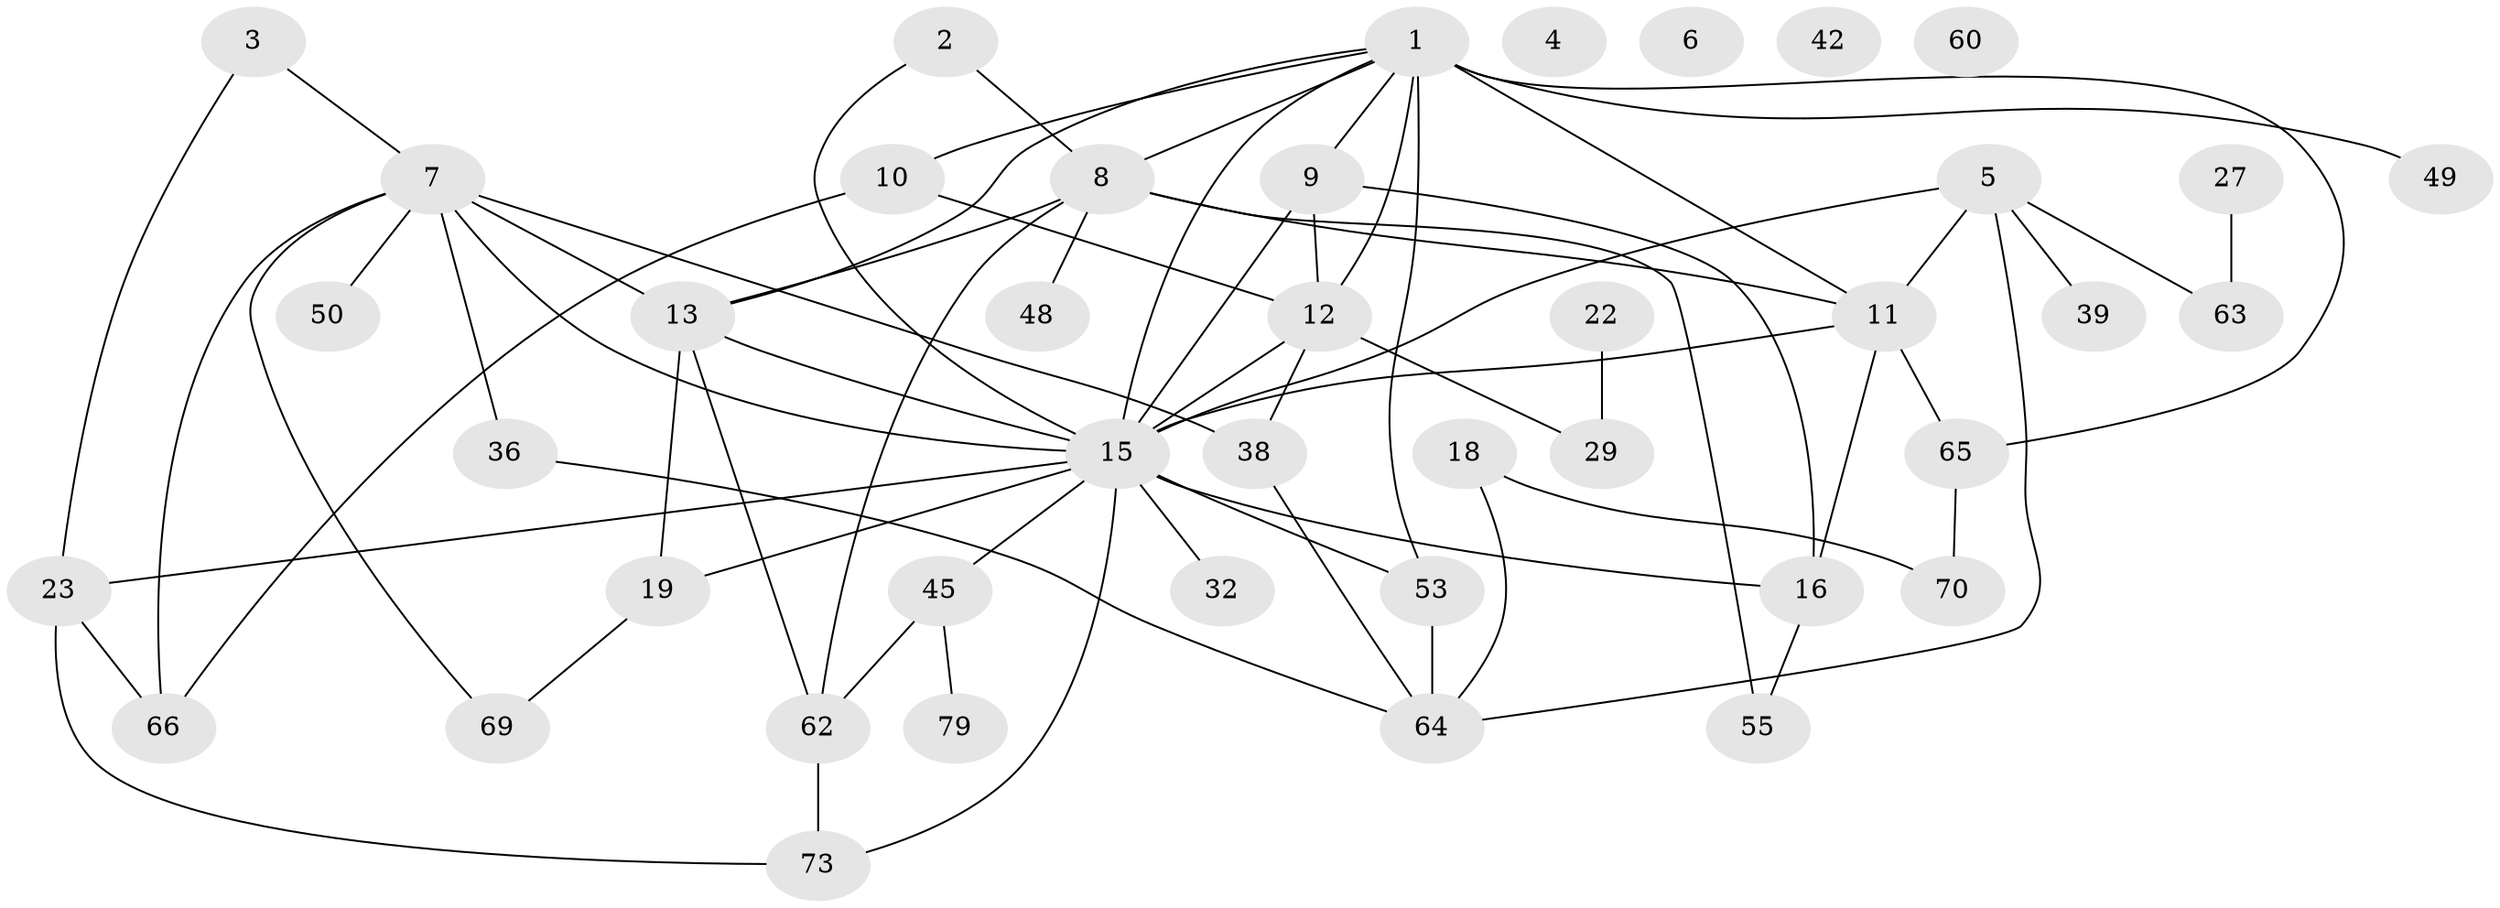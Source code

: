 // original degree distribution, {2: 0.20238095238095238, 3: 0.2619047619047619, 0: 0.047619047619047616, 4: 0.15476190476190477, 6: 0.047619047619047616, 5: 0.08333333333333333, 1: 0.19047619047619047, 7: 0.011904761904761904}
// Generated by graph-tools (version 1.1) at 2025/13/03/09/25 04:13:00]
// undirected, 42 vertices, 67 edges
graph export_dot {
graph [start="1"]
  node [color=gray90,style=filled];
  1 [super="+31+34"];
  2 [super="+30"];
  3;
  4;
  5 [super="+37+24+14"];
  6;
  7 [super="+57+51+75"];
  8 [super="+80+46"];
  9;
  10 [super="+82"];
  11 [super="+25+56+21"];
  12 [super="+52"];
  13 [super="+28+41"];
  15 [super="+43+54+33+26"];
  16 [super="+17+20"];
  18 [super="+74"];
  19;
  22;
  23 [super="+47+72"];
  27;
  29;
  32;
  36;
  38 [super="+61"];
  39;
  42;
  45 [super="+84+59"];
  48;
  49;
  50;
  53;
  55 [super="+78"];
  60;
  62 [super="+71"];
  63;
  64;
  65 [super="+81"];
  66;
  69;
  70;
  73;
  79;
  1 -- 49;
  1 -- 53;
  1 -- 12 [weight=2];
  1 -- 65;
  1 -- 9;
  1 -- 10;
  1 -- 11;
  1 -- 13;
  1 -- 15;
  1 -- 8;
  2 -- 8;
  2 -- 15;
  3 -- 23;
  3 -- 7;
  5 -- 63;
  5 -- 39;
  5 -- 15;
  5 -- 64;
  5 -- 11;
  7 -- 69;
  7 -- 50;
  7 -- 36;
  7 -- 66;
  7 -- 38;
  7 -- 15;
  7 -- 13 [weight=2];
  8 -- 55;
  8 -- 62;
  8 -- 48;
  8 -- 11;
  8 -- 13 [weight=2];
  9 -- 16;
  9 -- 12;
  9 -- 15;
  10 -- 12 [weight=2];
  10 -- 66;
  11 -- 65 [weight=2];
  11 -- 16;
  11 -- 15;
  12 -- 38;
  12 -- 15;
  12 -- 29;
  13 -- 62;
  13 -- 19;
  13 -- 15;
  15 -- 73;
  15 -- 32;
  15 -- 53;
  15 -- 23;
  15 -- 16;
  15 -- 19 [weight=2];
  15 -- 45;
  16 -- 55;
  18 -- 64;
  18 -- 70;
  19 -- 69;
  22 -- 29;
  23 -- 66;
  23 -- 73;
  27 -- 63;
  36 -- 64;
  38 -- 64;
  45 -- 62;
  45 -- 79;
  53 -- 64;
  62 -- 73;
  65 -- 70;
}

